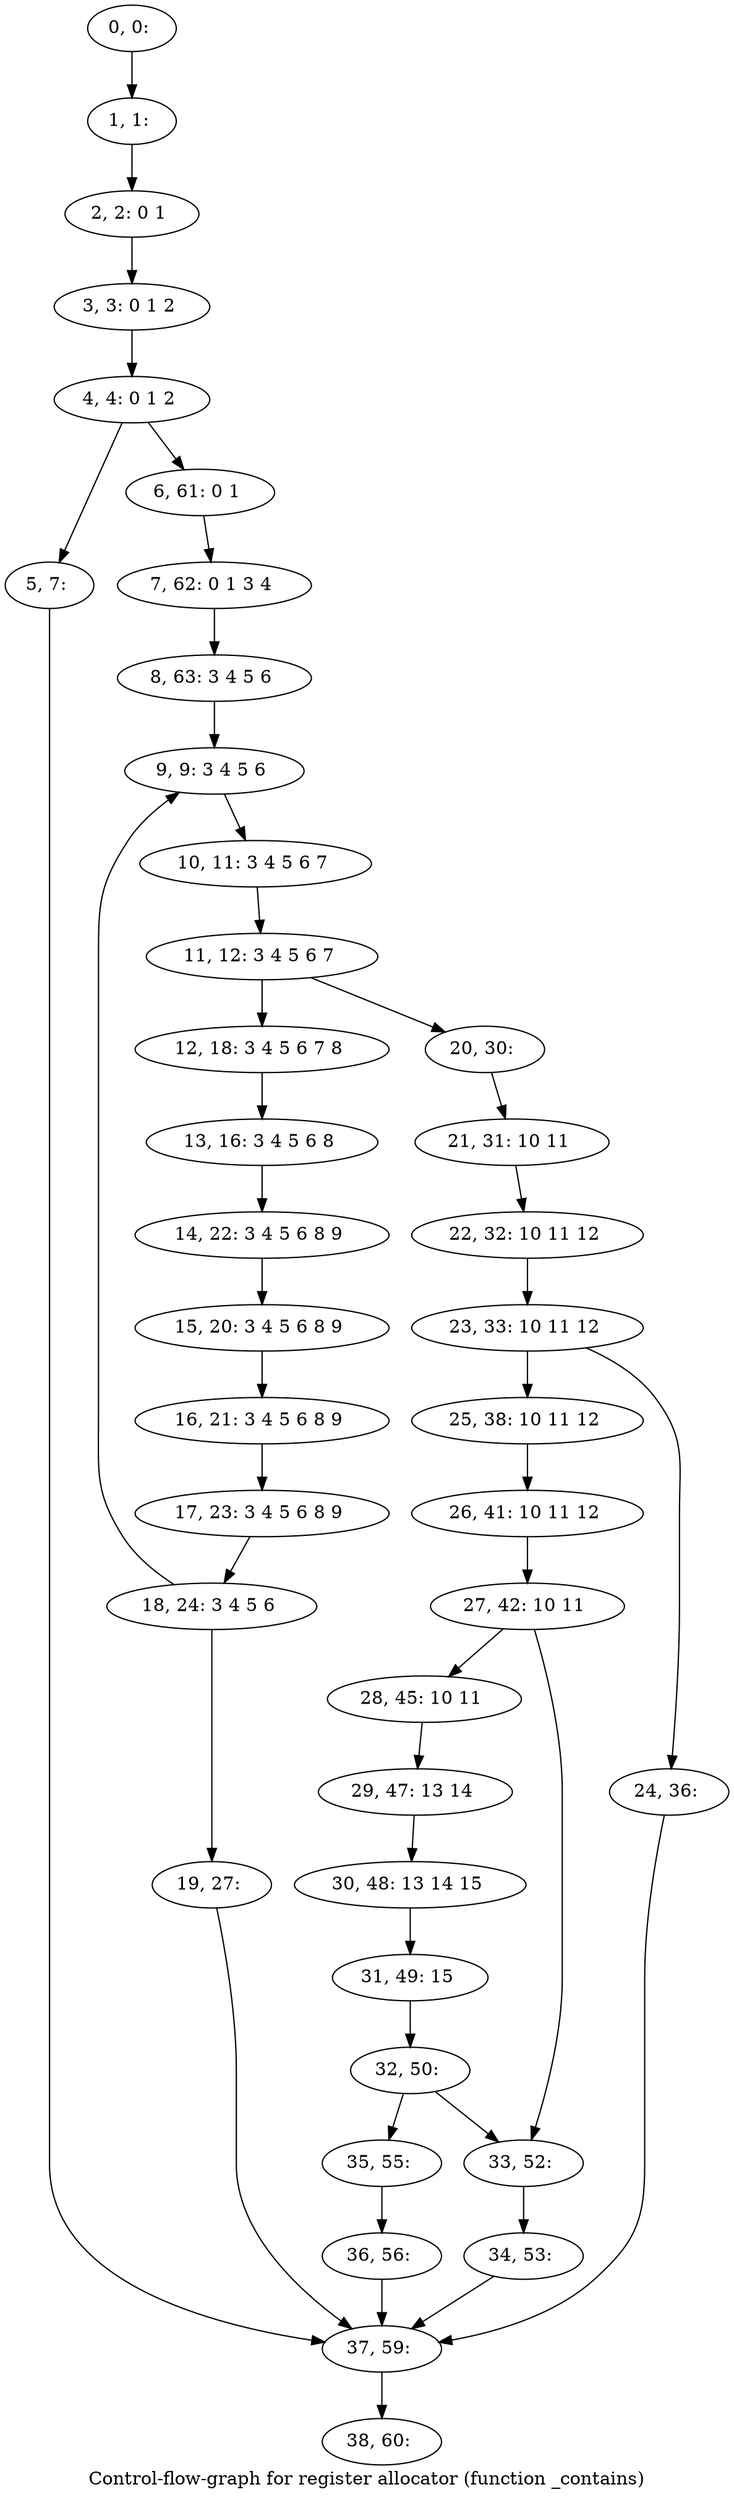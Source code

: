 digraph G {
graph [label="Control-flow-graph for register allocator (function _contains)"]
0[label="0, 0: "];
1[label="1, 1: "];
2[label="2, 2: 0 1 "];
3[label="3, 3: 0 1 2 "];
4[label="4, 4: 0 1 2 "];
5[label="5, 7: "];
6[label="6, 61: 0 1 "];
7[label="7, 62: 0 1 3 4 "];
8[label="8, 63: 3 4 5 6 "];
9[label="9, 9: 3 4 5 6 "];
10[label="10, 11: 3 4 5 6 7 "];
11[label="11, 12: 3 4 5 6 7 "];
12[label="12, 18: 3 4 5 6 7 8 "];
13[label="13, 16: 3 4 5 6 8 "];
14[label="14, 22: 3 4 5 6 8 9 "];
15[label="15, 20: 3 4 5 6 8 9 "];
16[label="16, 21: 3 4 5 6 8 9 "];
17[label="17, 23: 3 4 5 6 8 9 "];
18[label="18, 24: 3 4 5 6 "];
19[label="19, 27: "];
20[label="20, 30: "];
21[label="21, 31: 10 11 "];
22[label="22, 32: 10 11 12 "];
23[label="23, 33: 10 11 12 "];
24[label="24, 36: "];
25[label="25, 38: 10 11 12 "];
26[label="26, 41: 10 11 12 "];
27[label="27, 42: 10 11 "];
28[label="28, 45: 10 11 "];
29[label="29, 47: 13 14 "];
30[label="30, 48: 13 14 15 "];
31[label="31, 49: 15 "];
32[label="32, 50: "];
33[label="33, 52: "];
34[label="34, 53: "];
35[label="35, 55: "];
36[label="36, 56: "];
37[label="37, 59: "];
38[label="38, 60: "];
0->1 ;
1->2 ;
2->3 ;
3->4 ;
4->5 ;
4->6 ;
5->37 ;
6->7 ;
7->8 ;
8->9 ;
9->10 ;
10->11 ;
11->12 ;
11->20 ;
12->13 ;
13->14 ;
14->15 ;
15->16 ;
16->17 ;
17->18 ;
18->19 ;
18->9 ;
19->37 ;
20->21 ;
21->22 ;
22->23 ;
23->24 ;
23->25 ;
24->37 ;
25->26 ;
26->27 ;
27->28 ;
27->33 ;
28->29 ;
29->30 ;
30->31 ;
31->32 ;
32->33 ;
32->35 ;
33->34 ;
34->37 ;
35->36 ;
36->37 ;
37->38 ;
}
